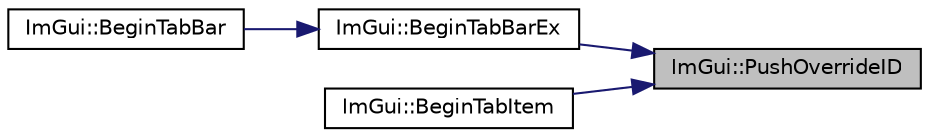 digraph "ImGui::PushOverrideID"
{
 // LATEX_PDF_SIZE
  edge [fontname="Helvetica",fontsize="10",labelfontname="Helvetica",labelfontsize="10"];
  node [fontname="Helvetica",fontsize="10",shape=record];
  rankdir="RL";
  Node1 [label="ImGui::PushOverrideID",height=0.2,width=0.4,color="black", fillcolor="grey75", style="filled", fontcolor="black",tooltip=" "];
  Node1 -> Node2 [dir="back",color="midnightblue",fontsize="10",style="solid"];
  Node2 [label="ImGui::BeginTabBarEx",height=0.2,width=0.4,color="black", fillcolor="white", style="filled",URL="$namespace_im_gui.html#ae630dd2237aa12e9a306af817d8996c3",tooltip=" "];
  Node2 -> Node3 [dir="back",color="midnightblue",fontsize="10",style="solid"];
  Node3 [label="ImGui::BeginTabBar",height=0.2,width=0.4,color="black", fillcolor="white", style="filled",URL="$namespace_im_gui.html#ab930db04eeff13f78ae76382c52db7eb",tooltip=" "];
  Node1 -> Node4 [dir="back",color="midnightblue",fontsize="10",style="solid"];
  Node4 [label="ImGui::BeginTabItem",height=0.2,width=0.4,color="black", fillcolor="white", style="filled",URL="$namespace_im_gui.html#a4cee1ccc9018a298cfff90a704bde8ca",tooltip=" "];
}
